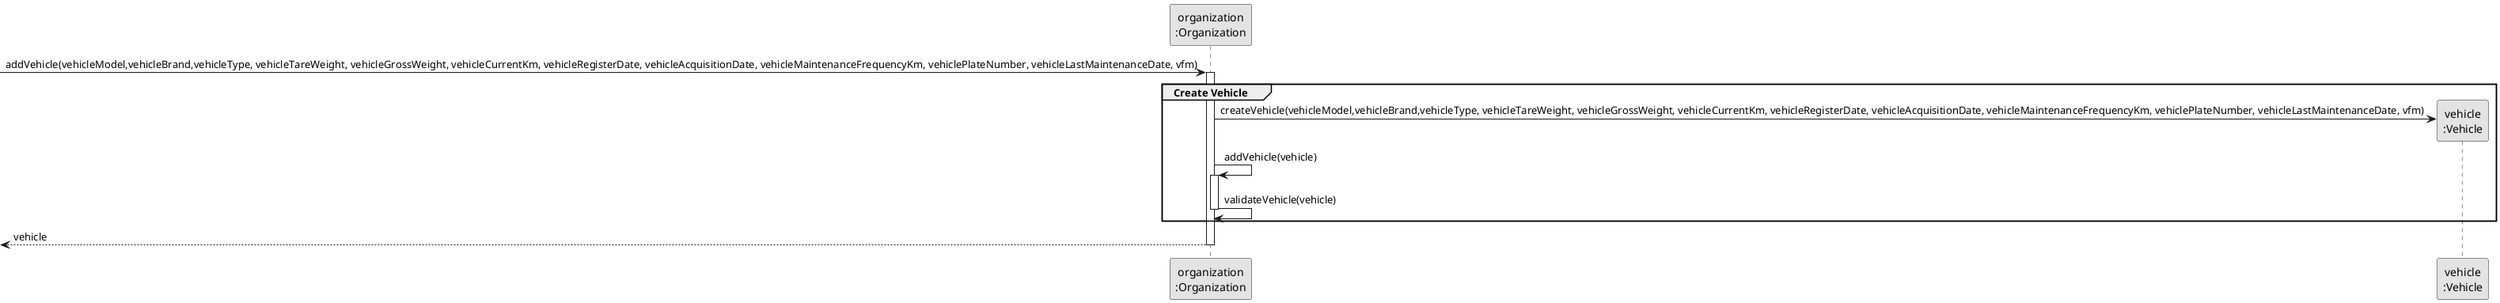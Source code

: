 @startuml
skinparam monochrome true
skinparam packageStyle rectangle
skinparam shadowing false

participant "organization\n:Organization" as ORG
participant "vehicle\n:Vehicle" as Vehicle

-> ORG: addVehicle(vehicleModel,vehicleBrand,vehicleType, vehicleTareWeight, vehicleGrossWeight, vehicleCurrentKm, vehicleRegisterDate, vehicleAcquisitionDate, vehicleMaintenanceFrequencyKm, vehiclePlateNumber, vehicleLastMaintenanceDate, vfm)

activate ORG
    group Create Vehicle

        ORG -> Vehicle**: createVehicle(vehicleModel,vehicleBrand,vehicleType, vehicleTareWeight, vehicleGrossWeight, vehicleCurrentKm, vehicleRegisterDate, vehicleAcquisitionDate, vehicleMaintenanceFrequencyKm, vehiclePlateNumber, vehicleLastMaintenanceDate, vfm)
        ORG -> ORG: addVehicle(vehicle)

        activate ORG
            ORG -> ORG: validateVehicle(vehicle)
            deactivate ORG

    end

    <-- ORG : vehicle
deactivate ORG


@enduml